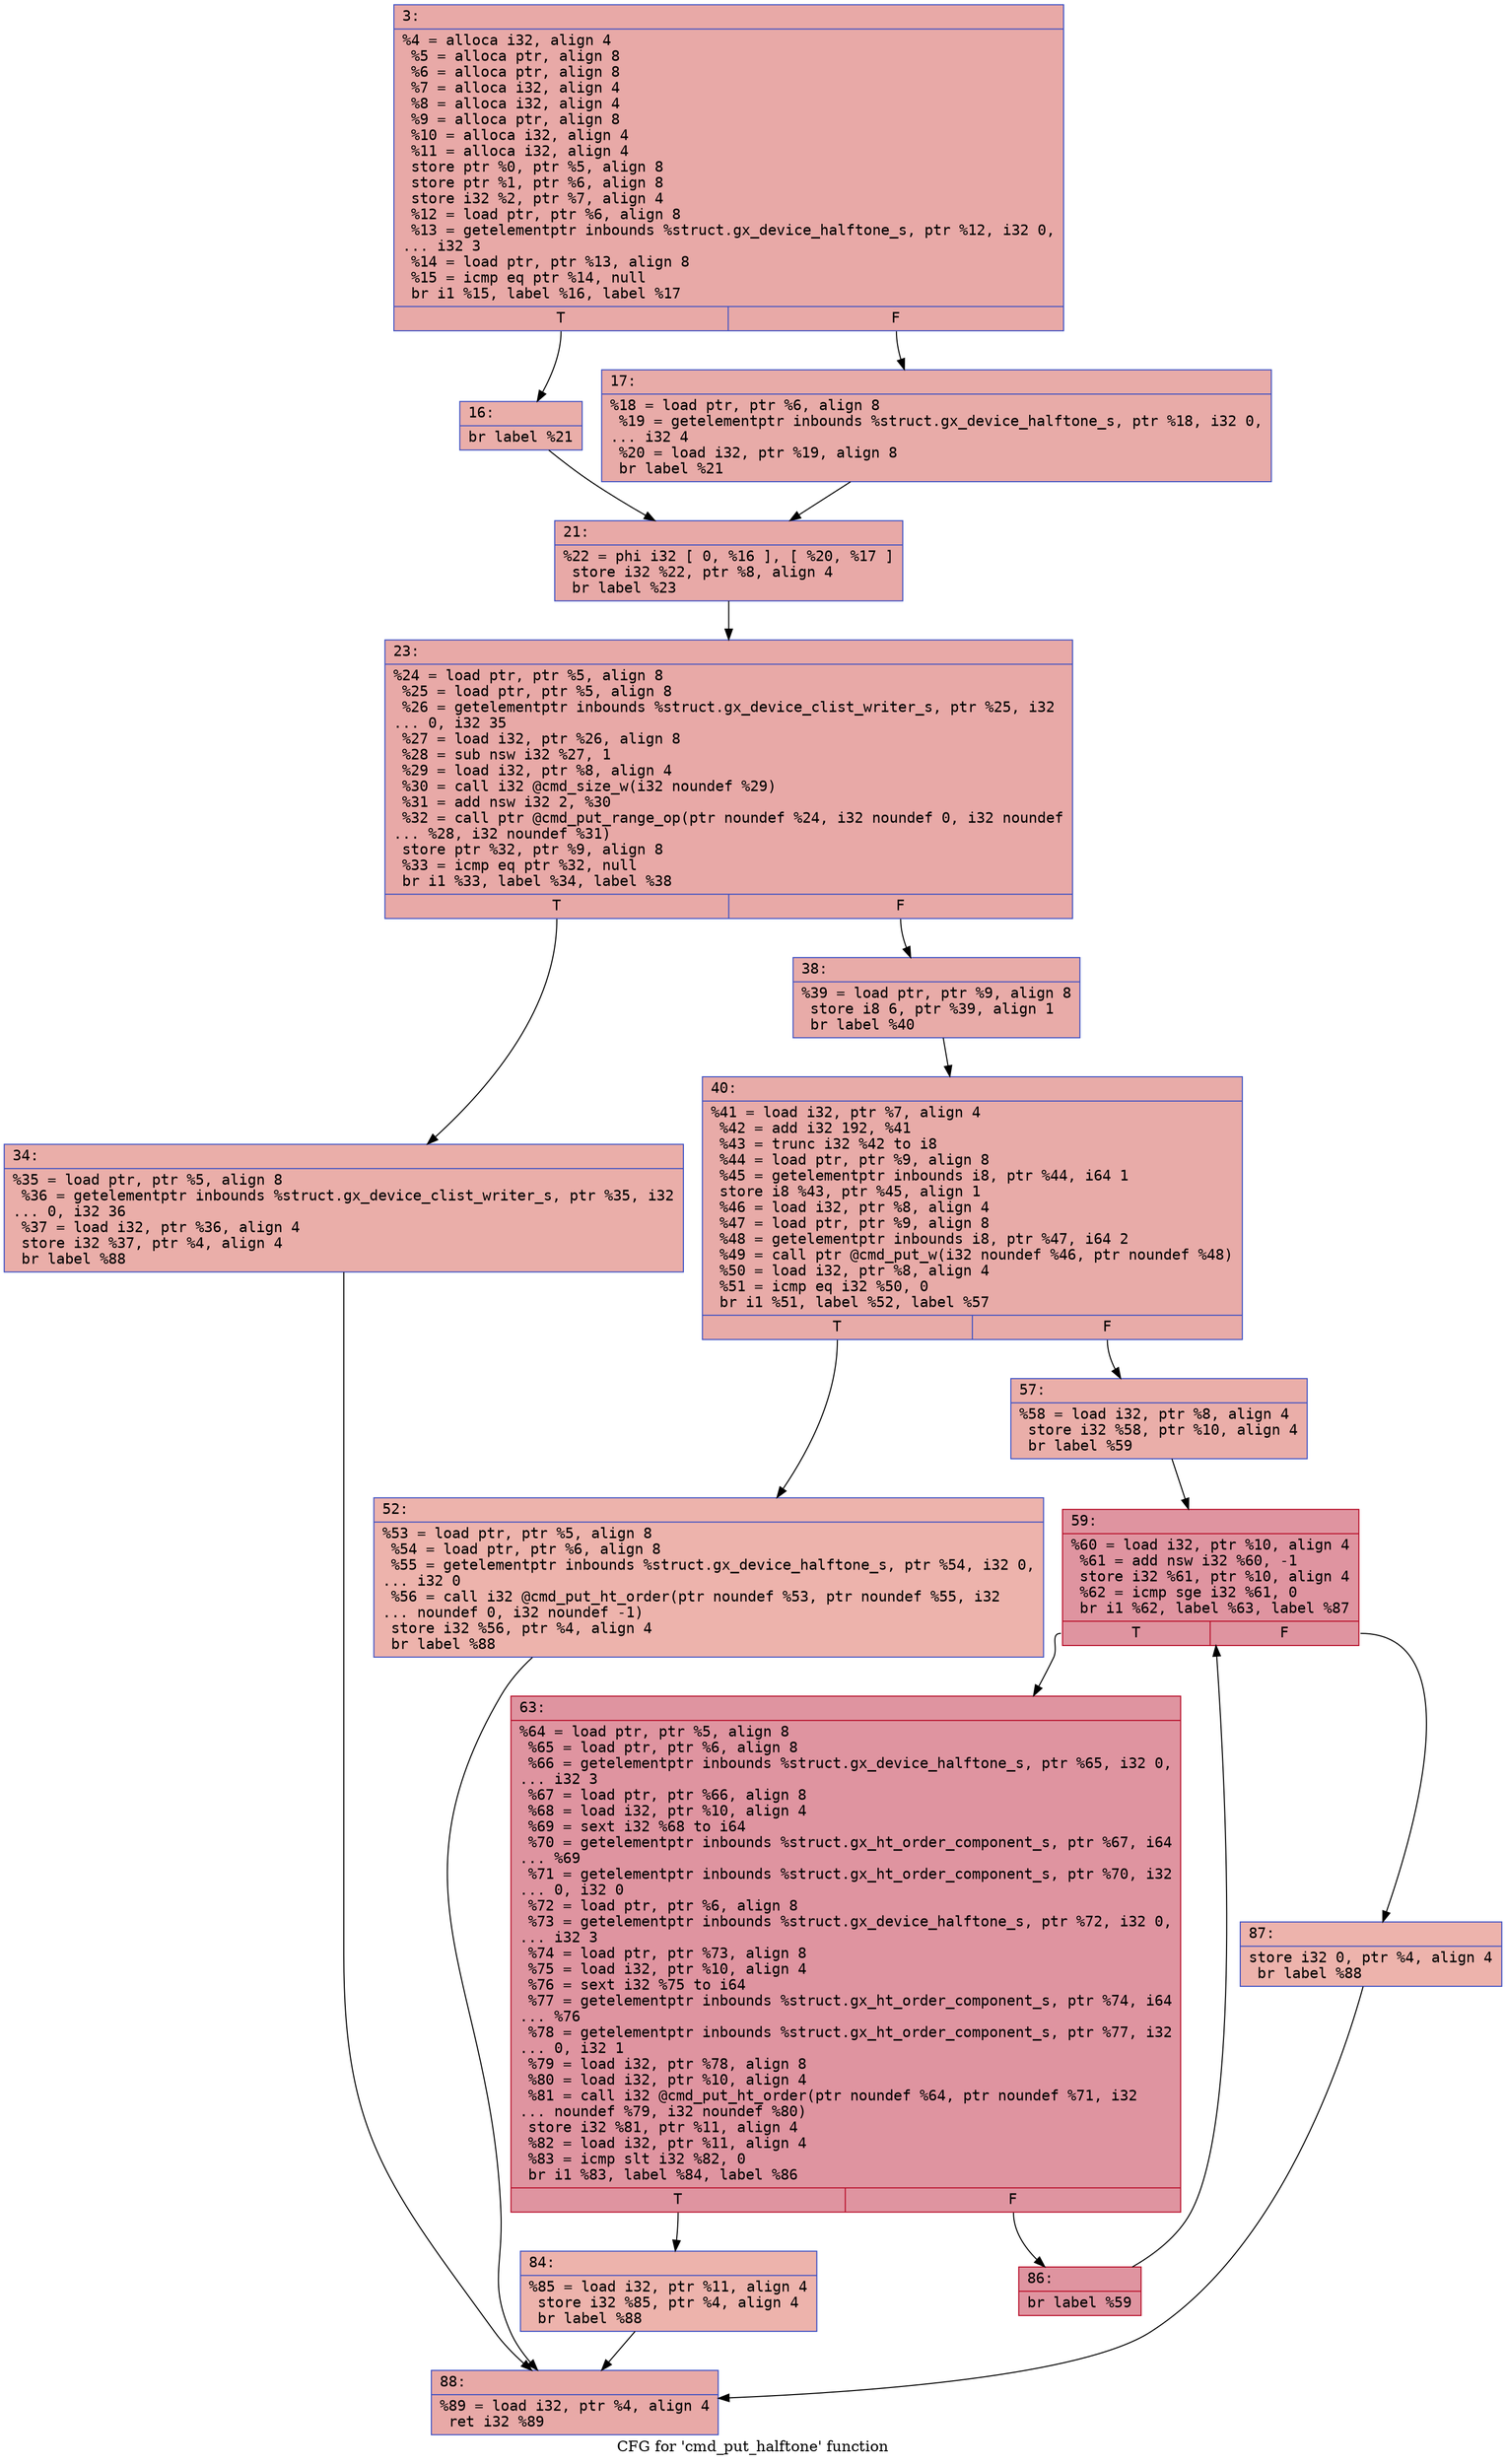 digraph "CFG for 'cmd_put_halftone' function" {
	label="CFG for 'cmd_put_halftone' function";

	Node0x600003238c30 [shape=record,color="#3d50c3ff", style=filled, fillcolor="#ca3b3770" fontname="Courier",label="{3:\l|  %4 = alloca i32, align 4\l  %5 = alloca ptr, align 8\l  %6 = alloca ptr, align 8\l  %7 = alloca i32, align 4\l  %8 = alloca i32, align 4\l  %9 = alloca ptr, align 8\l  %10 = alloca i32, align 4\l  %11 = alloca i32, align 4\l  store ptr %0, ptr %5, align 8\l  store ptr %1, ptr %6, align 8\l  store i32 %2, ptr %7, align 4\l  %12 = load ptr, ptr %6, align 8\l  %13 = getelementptr inbounds %struct.gx_device_halftone_s, ptr %12, i32 0,\l... i32 3\l  %14 = load ptr, ptr %13, align 8\l  %15 = icmp eq ptr %14, null\l  br i1 %15, label %16, label %17\l|{<s0>T|<s1>F}}"];
	Node0x600003238c30:s0 -> Node0x600003238c80[tooltip="3 -> 16\nProbability 37.50%" ];
	Node0x600003238c30:s1 -> Node0x600003238cd0[tooltip="3 -> 17\nProbability 62.50%" ];
	Node0x600003238c80 [shape=record,color="#3d50c3ff", style=filled, fillcolor="#d0473d70" fontname="Courier",label="{16:\l|  br label %21\l}"];
	Node0x600003238c80 -> Node0x600003238d20[tooltip="16 -> 21\nProbability 100.00%" ];
	Node0x600003238cd0 [shape=record,color="#3d50c3ff", style=filled, fillcolor="#cc403a70" fontname="Courier",label="{17:\l|  %18 = load ptr, ptr %6, align 8\l  %19 = getelementptr inbounds %struct.gx_device_halftone_s, ptr %18, i32 0,\l... i32 4\l  %20 = load i32, ptr %19, align 8\l  br label %21\l}"];
	Node0x600003238cd0 -> Node0x600003238d20[tooltip="17 -> 21\nProbability 100.00%" ];
	Node0x600003238d20 [shape=record,color="#3d50c3ff", style=filled, fillcolor="#ca3b3770" fontname="Courier",label="{21:\l|  %22 = phi i32 [ 0, %16 ], [ %20, %17 ]\l  store i32 %22, ptr %8, align 4\l  br label %23\l}"];
	Node0x600003238d20 -> Node0x600003238d70[tooltip="21 -> 23\nProbability 100.00%" ];
	Node0x600003238d70 [shape=record,color="#3d50c3ff", style=filled, fillcolor="#ca3b3770" fontname="Courier",label="{23:\l|  %24 = load ptr, ptr %5, align 8\l  %25 = load ptr, ptr %5, align 8\l  %26 = getelementptr inbounds %struct.gx_device_clist_writer_s, ptr %25, i32\l... 0, i32 35\l  %27 = load i32, ptr %26, align 8\l  %28 = sub nsw i32 %27, 1\l  %29 = load i32, ptr %8, align 4\l  %30 = call i32 @cmd_size_w(i32 noundef %29)\l  %31 = add nsw i32 2, %30\l  %32 = call ptr @cmd_put_range_op(ptr noundef %24, i32 noundef 0, i32 noundef\l... %28, i32 noundef %31)\l  store ptr %32, ptr %9, align 8\l  %33 = icmp eq ptr %32, null\l  br i1 %33, label %34, label %38\l|{<s0>T|<s1>F}}"];
	Node0x600003238d70:s0 -> Node0x600003238dc0[tooltip="23 -> 34\nProbability 37.50%" ];
	Node0x600003238d70:s1 -> Node0x600003238e10[tooltip="23 -> 38\nProbability 62.50%" ];
	Node0x600003238dc0 [shape=record,color="#3d50c3ff", style=filled, fillcolor="#d0473d70" fontname="Courier",label="{34:\l|  %35 = load ptr, ptr %5, align 8\l  %36 = getelementptr inbounds %struct.gx_device_clist_writer_s, ptr %35, i32\l... 0, i32 36\l  %37 = load i32, ptr %36, align 4\l  store i32 %37, ptr %4, align 4\l  br label %88\l}"];
	Node0x600003238dc0 -> Node0x6000032390e0[tooltip="34 -> 88\nProbability 100.00%" ];
	Node0x600003238e10 [shape=record,color="#3d50c3ff", style=filled, fillcolor="#cc403a70" fontname="Courier",label="{38:\l|  %39 = load ptr, ptr %9, align 8\l  store i8 6, ptr %39, align 1\l  br label %40\l}"];
	Node0x600003238e10 -> Node0x600003238e60[tooltip="38 -> 40\nProbability 100.00%" ];
	Node0x600003238e60 [shape=record,color="#3d50c3ff", style=filled, fillcolor="#cc403a70" fontname="Courier",label="{40:\l|  %41 = load i32, ptr %7, align 4\l  %42 = add i32 192, %41\l  %43 = trunc i32 %42 to i8\l  %44 = load ptr, ptr %9, align 8\l  %45 = getelementptr inbounds i8, ptr %44, i64 1\l  store i8 %43, ptr %45, align 1\l  %46 = load i32, ptr %8, align 4\l  %47 = load ptr, ptr %9, align 8\l  %48 = getelementptr inbounds i8, ptr %47, i64 2\l  %49 = call ptr @cmd_put_w(i32 noundef %46, ptr noundef %48)\l  %50 = load i32, ptr %8, align 4\l  %51 = icmp eq i32 %50, 0\l  br i1 %51, label %52, label %57\l|{<s0>T|<s1>F}}"];
	Node0x600003238e60:s0 -> Node0x600003238eb0[tooltip="40 -> 52\nProbability 37.50%" ];
	Node0x600003238e60:s1 -> Node0x600003238f00[tooltip="40 -> 57\nProbability 62.50%" ];
	Node0x600003238eb0 [shape=record,color="#3d50c3ff", style=filled, fillcolor="#d6524470" fontname="Courier",label="{52:\l|  %53 = load ptr, ptr %5, align 8\l  %54 = load ptr, ptr %6, align 8\l  %55 = getelementptr inbounds %struct.gx_device_halftone_s, ptr %54, i32 0,\l... i32 0\l  %56 = call i32 @cmd_put_ht_order(ptr noundef %53, ptr noundef %55, i32\l... noundef 0, i32 noundef -1)\l  store i32 %56, ptr %4, align 4\l  br label %88\l}"];
	Node0x600003238eb0 -> Node0x6000032390e0[tooltip="52 -> 88\nProbability 100.00%" ];
	Node0x600003238f00 [shape=record,color="#3d50c3ff", style=filled, fillcolor="#d0473d70" fontname="Courier",label="{57:\l|  %58 = load i32, ptr %8, align 4\l  store i32 %58, ptr %10, align 4\l  br label %59\l}"];
	Node0x600003238f00 -> Node0x600003238f50[tooltip="57 -> 59\nProbability 100.00%" ];
	Node0x600003238f50 [shape=record,color="#b70d28ff", style=filled, fillcolor="#b70d2870" fontname="Courier",label="{59:\l|  %60 = load i32, ptr %10, align 4\l  %61 = add nsw i32 %60, -1\l  store i32 %61, ptr %10, align 4\l  %62 = icmp sge i32 %61, 0\l  br i1 %62, label %63, label %87\l|{<s0>T|<s1>F}}"];
	Node0x600003238f50:s0 -> Node0x600003238fa0[tooltip="59 -> 63\nProbability 96.88%" ];
	Node0x600003238f50:s1 -> Node0x600003239090[tooltip="59 -> 87\nProbability 3.12%" ];
	Node0x600003238fa0 [shape=record,color="#b70d28ff", style=filled, fillcolor="#b70d2870" fontname="Courier",label="{63:\l|  %64 = load ptr, ptr %5, align 8\l  %65 = load ptr, ptr %6, align 8\l  %66 = getelementptr inbounds %struct.gx_device_halftone_s, ptr %65, i32 0,\l... i32 3\l  %67 = load ptr, ptr %66, align 8\l  %68 = load i32, ptr %10, align 4\l  %69 = sext i32 %68 to i64\l  %70 = getelementptr inbounds %struct.gx_ht_order_component_s, ptr %67, i64\l... %69\l  %71 = getelementptr inbounds %struct.gx_ht_order_component_s, ptr %70, i32\l... 0, i32 0\l  %72 = load ptr, ptr %6, align 8\l  %73 = getelementptr inbounds %struct.gx_device_halftone_s, ptr %72, i32 0,\l... i32 3\l  %74 = load ptr, ptr %73, align 8\l  %75 = load i32, ptr %10, align 4\l  %76 = sext i32 %75 to i64\l  %77 = getelementptr inbounds %struct.gx_ht_order_component_s, ptr %74, i64\l... %76\l  %78 = getelementptr inbounds %struct.gx_ht_order_component_s, ptr %77, i32\l... 0, i32 1\l  %79 = load i32, ptr %78, align 8\l  %80 = load i32, ptr %10, align 4\l  %81 = call i32 @cmd_put_ht_order(ptr noundef %64, ptr noundef %71, i32\l... noundef %79, i32 noundef %80)\l  store i32 %81, ptr %11, align 4\l  %82 = load i32, ptr %11, align 4\l  %83 = icmp slt i32 %82, 0\l  br i1 %83, label %84, label %86\l|{<s0>T|<s1>F}}"];
	Node0x600003238fa0:s0 -> Node0x600003238ff0[tooltip="63 -> 84\nProbability 3.12%" ];
	Node0x600003238fa0:s1 -> Node0x600003239040[tooltip="63 -> 86\nProbability 96.88%" ];
	Node0x600003238ff0 [shape=record,color="#3d50c3ff", style=filled, fillcolor="#d6524470" fontname="Courier",label="{84:\l|  %85 = load i32, ptr %11, align 4\l  store i32 %85, ptr %4, align 4\l  br label %88\l}"];
	Node0x600003238ff0 -> Node0x6000032390e0[tooltip="84 -> 88\nProbability 100.00%" ];
	Node0x600003239040 [shape=record,color="#b70d28ff", style=filled, fillcolor="#b70d2870" fontname="Courier",label="{86:\l|  br label %59\l}"];
	Node0x600003239040 -> Node0x600003238f50[tooltip="86 -> 59\nProbability 100.00%" ];
	Node0x600003239090 [shape=record,color="#3d50c3ff", style=filled, fillcolor="#d6524470" fontname="Courier",label="{87:\l|  store i32 0, ptr %4, align 4\l  br label %88\l}"];
	Node0x600003239090 -> Node0x6000032390e0[tooltip="87 -> 88\nProbability 100.00%" ];
	Node0x6000032390e0 [shape=record,color="#3d50c3ff", style=filled, fillcolor="#ca3b3770" fontname="Courier",label="{88:\l|  %89 = load i32, ptr %4, align 4\l  ret i32 %89\l}"];
}
